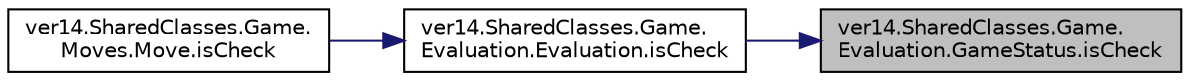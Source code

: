 digraph "ver14.SharedClasses.Game.Evaluation.GameStatus.isCheck"
{
 // LATEX_PDF_SIZE
  edge [fontname="Helvetica",fontsize="10",labelfontname="Helvetica",labelfontsize="10"];
  node [fontname="Helvetica",fontsize="10",shape=record];
  rankdir="RL";
  Node1 [label="ver14.SharedClasses.Game.\lEvaluation.GameStatus.isCheck",height=0.2,width=0.4,color="black", fillcolor="grey75", style="filled", fontcolor="black",tooltip=" "];
  Node1 -> Node2 [dir="back",color="midnightblue",fontsize="10",style="solid"];
  Node2 [label="ver14.SharedClasses.Game.\lEvaluation.Evaluation.isCheck",height=0.2,width=0.4,color="black", fillcolor="white", style="filled",URL="$classver14_1_1_shared_classes_1_1_game_1_1_evaluation_1_1_evaluation.html#a5069a0088d0612b3c1a54ef331ee662a",tooltip=" "];
  Node2 -> Node3 [dir="back",color="midnightblue",fontsize="10",style="solid"];
  Node3 [label="ver14.SharedClasses.Game.\lMoves.Move.isCheck",height=0.2,width=0.4,color="black", fillcolor="white", style="filled",URL="$classver14_1_1_shared_classes_1_1_game_1_1_moves_1_1_move.html#ae0f49a7ba57f4e2785938d4bef4b4ad5",tooltip=" "];
}
